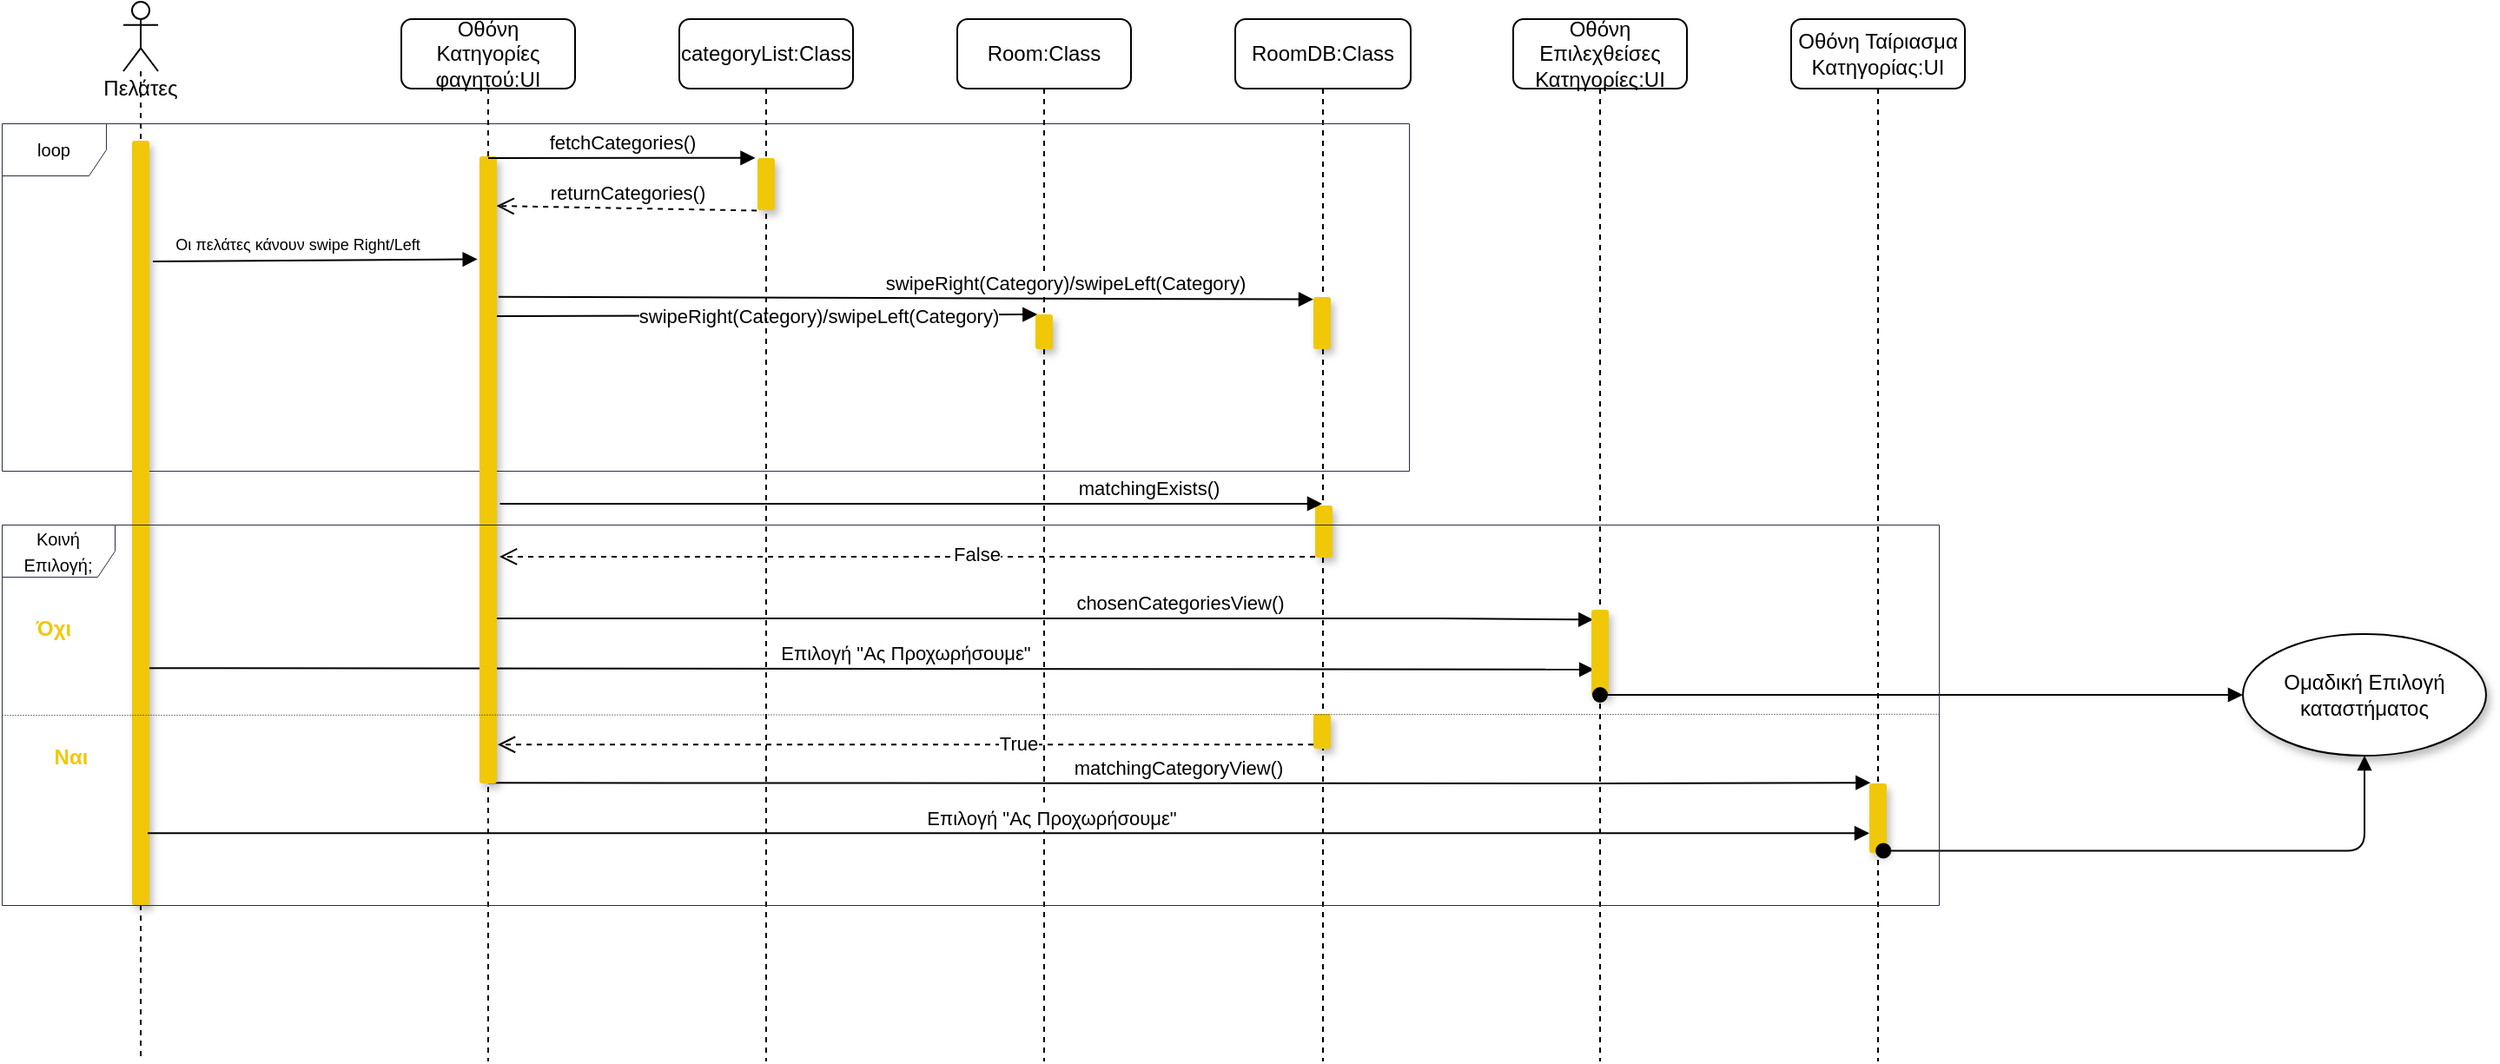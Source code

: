 <mxfile version="18.0.6" type="device"><diagram id="85n9MCKLyWOkD1KBOj8W" name="Page-1"><mxGraphModel dx="1026" dy="625" grid="1" gridSize="10" guides="1" tooltips="1" connect="1" arrows="1" fold="1" page="1" pageScale="1" pageWidth="850" pageHeight="1100" math="0" shadow="0"><root><mxCell id="0"/><mxCell id="1" parent="0"/><mxCell id="Uk8tp1k5X_rzeoAR5KRW-8" value="RoomDB:Class" style="shape=umlLifeline;perimeter=lifelinePerimeter;whiteSpace=wrap;html=1;container=1;collapsible=0;recursiveResize=0;outlineConnect=0;rounded=1;shadow=0;fillColor=#FFFFFF;" parent="1" vertex="1"><mxGeometry x="790" y="80" width="101" height="600" as="geometry"/></mxCell><mxCell id="Uk8tp1k5X_rzeoAR5KRW-9" value="" style="html=1;points=[];perimeter=orthogonalPerimeter;rounded=1;shadow=1;fillColor=#F0C808;strokeColor=none;" parent="Uk8tp1k5X_rzeoAR5KRW-8" vertex="1"><mxGeometry x="45" y="160" width="10" height="30" as="geometry"/></mxCell><mxCell id="FBwJq-b1y26BycoNxcVY-2" value="" style="html=1;points=[];perimeter=orthogonalPerimeter;rounded=1;shadow=1;fillColor=#F0C808;strokeColor=none;" parent="Uk8tp1k5X_rzeoAR5KRW-8" vertex="1"><mxGeometry x="46" y="280" width="10" height="30" as="geometry"/></mxCell><mxCell id="FBwJq-b1y26BycoNxcVY-3" value="" style="html=1;points=[];perimeter=orthogonalPerimeter;rounded=1;shadow=1;fillColor=#F0C808;strokeColor=none;" parent="Uk8tp1k5X_rzeoAR5KRW-8" vertex="1"><mxGeometry x="45" y="400" width="10" height="20" as="geometry"/></mxCell><mxCell id="Uk8tp1k5X_rzeoAR5KRW-26" value="loop" style="shape=umlFrame;whiteSpace=wrap;html=1;rounded=0;shadow=0;fontSize=10;strokeColor=#2B2D42;strokeWidth=0.5;fillColor=#FFFFFF;" parent="Uk8tp1k5X_rzeoAR5KRW-8" vertex="1"><mxGeometry x="-710" y="60" width="810" height="200" as="geometry"/></mxCell><mxCell id="Uk8tp1k5X_rzeoAR5KRW-21" value="matchingCategoryView()" style="html=1;verticalAlign=bottom;endArrow=block;rounded=0;exitX=0.5;exitY=0.999;exitDx=0;exitDy=0;exitPerimeter=0;entryX=0.07;entryY=-0.01;entryDx=0;entryDy=0;entryPerimeter=0;" parent="1" source="XRrD7QAyap270jk9nW-0-9" target="XRrD7QAyap270jk9nW-0-28" edge="1"><mxGeometry x="-0.001" width="80" relative="1" as="geometry"><mxPoint x="450" y="520.0" as="sourcePoint"/><mxPoint x="1150" y="520" as="targetPoint"/><Array as="points"><mxPoint x="995" y="520"/></Array><mxPoint as="offset"/></mxGeometry></mxCell><mxCell id="XRrD7QAyap270jk9nW-0-30" value="&lt;font style=&quot;font-size: 11px;&quot;&gt;&amp;nbsp;Επιλογή &quot;Ας Προχωρήσουμε&quot;&amp;nbsp;&lt;/font&gt;" style="html=1;verticalAlign=bottom;endArrow=block;rounded=0;entryX=0.157;entryY=0.688;entryDx=0;entryDy=0;entryPerimeter=0;exitX=0.9;exitY=0.69;exitDx=0;exitDy=0;exitPerimeter=0;" parent="1" source="XRrD7QAyap270jk9nW-0-14" target="XRrD7QAyap270jk9nW-0-23" edge="1"><mxGeometry x="0.049" width="80" relative="1" as="geometry"><mxPoint x="170" y="454" as="sourcePoint"/><mxPoint x="628" y="520.0" as="targetPoint"/><mxPoint as="offset"/></mxGeometry></mxCell><mxCell id="XRrD7QAyap270jk9nW-0-24" value="chosenCategoriesView()" style="html=1;verticalAlign=bottom;endArrow=block;rounded=0;entryX=0.113;entryY=0.114;entryDx=0;entryDy=0;entryPerimeter=0;" parent="1" source="XRrD7QAyap270jk9nW-0-9" target="XRrD7QAyap270jk9nW-0-23" edge="1"><mxGeometry x="0.245" width="80" relative="1" as="geometry"><mxPoint x="700" y="380" as="sourcePoint"/><mxPoint x="965" y="380.04" as="targetPoint"/><Array as="points"><mxPoint x="910" y="425"/></Array><mxPoint as="offset"/></mxGeometry></mxCell><mxCell id="XRrD7QAyap270jk9nW-0-18" value="swipeRight(Category)/swipeLeft(Category)" style="html=1;verticalAlign=bottom;endArrow=block;rounded=0;entryX=0.118;entryY=0.001;entryDx=0;entryDy=0;entryPerimeter=0;exitX=0.95;exitY=0.255;exitDx=0;exitDy=0;exitPerimeter=0;" parent="1" source="XRrD7QAyap270jk9nW-0-9" target="XRrD7QAyap270jk9nW-0-17" edge="1"><mxGeometry x="0.19" y="-10" width="80" relative="1" as="geometry"><mxPoint x="360" y="261" as="sourcePoint"/><mxPoint x="670" y="279" as="targetPoint"/><mxPoint as="offset"/></mxGeometry></mxCell><mxCell id="XRrD7QAyap270jk9nW-0-15" value="&lt;font style=&quot;font-size: 9px;&quot;&gt;Οι πελάτες κάνουν swipe Right/Left&lt;/font&gt;" style="html=1;verticalAlign=bottom;endArrow=block;rounded=0;exitX=1.2;exitY=0.158;exitDx=0;exitDy=0;exitPerimeter=0;entryX=-0.114;entryY=0.164;entryDx=0;entryDy=0;entryPerimeter=0;" parent="1" source="XRrD7QAyap270jk9nW-0-14" target="XRrD7QAyap270jk9nW-0-9" edge="1"><mxGeometry x="-0.104" y="1" width="80" relative="1" as="geometry"><mxPoint x="170" y="230" as="sourcePoint"/><mxPoint x="291.28" y="230" as="targetPoint"/><mxPoint as="offset"/></mxGeometry></mxCell><mxCell id="XRrD7QAyap270jk9nW-0-4" value="Οθόνη Κατηγορίες φαγητού:UI" style="shape=umlLifeline;perimeter=lifelinePerimeter;whiteSpace=wrap;html=1;container=1;collapsible=0;recursiveResize=0;outlineConnect=0;rounded=1;shadow=0;fillColor=#FFFFFF;" parent="1" vertex="1"><mxGeometry x="310" y="80" width="100" height="600" as="geometry"/></mxCell><mxCell id="XRrD7QAyap270jk9nW-0-9" value="" style="html=1;points=[];perimeter=orthogonalPerimeter;rounded=1;shadow=1;fillColor=#F0C808;strokeColor=none;" parent="XRrD7QAyap270jk9nW-0-4" vertex="1"><mxGeometry x="45" y="79" width="10" height="361" as="geometry"/></mxCell><mxCell id="XRrD7QAyap270jk9nW-0-5" value="categoryList:Class" style="shape=umlLifeline;perimeter=lifelinePerimeter;whiteSpace=wrap;html=1;container=1;collapsible=0;recursiveResize=0;outlineConnect=0;rounded=1;shadow=0;fillColor=#FFFFFF;" parent="1" vertex="1"><mxGeometry x="470" y="80" width="100" height="600" as="geometry"/></mxCell><mxCell id="XRrD7QAyap270jk9nW-0-11" value="" style="html=1;points=[];perimeter=orthogonalPerimeter;rounded=1;shadow=1;fillColor=#F0C808;strokeColor=none;" parent="XRrD7QAyap270jk9nW-0-5" vertex="1"><mxGeometry x="45" y="80" width="10" height="30" as="geometry"/></mxCell><mxCell id="XRrD7QAyap270jk9nW-0-6" value="Room:Class" style="shape=umlLifeline;perimeter=lifelinePerimeter;whiteSpace=wrap;html=1;container=1;collapsible=0;recursiveResize=0;outlineConnect=0;rounded=1;shadow=0;fillColor=#FFFFFF;" parent="1" vertex="1"><mxGeometry x="630" y="80" width="100" height="600" as="geometry"/></mxCell><mxCell id="XRrD7QAyap270jk9nW-0-17" value="" style="html=1;points=[];perimeter=orthogonalPerimeter;rounded=1;shadow=1;fillColor=#F0C808;strokeColor=none;" parent="XRrD7QAyap270jk9nW-0-6" vertex="1"><mxGeometry x="45" y="170" width="10" height="20" as="geometry"/></mxCell><mxCell id="XRrD7QAyap270jk9nW-0-8" value="Οθόνη Επιλεχθείσες Κατηγορίες:UI" style="shape=umlLifeline;perimeter=lifelinePerimeter;whiteSpace=wrap;html=1;container=1;collapsible=0;recursiveResize=0;outlineConnect=0;rounded=1;shadow=0;fillColor=#FFFFFF;" parent="1" vertex="1"><mxGeometry x="950" y="80" width="100" height="600" as="geometry"/></mxCell><mxCell id="XRrD7QAyap270jk9nW-0-23" value="" style="html=1;points=[];perimeter=orthogonalPerimeter;rounded=1;shadow=1;fillColor=#F0C808;strokeColor=none;" parent="XRrD7QAyap270jk9nW-0-8" vertex="1"><mxGeometry x="45" y="340" width="10" height="50" as="geometry"/></mxCell><mxCell id="XRrD7QAyap270jk9nW-0-10" value="fetchCategories()" style="html=1;verticalAlign=bottom;endArrow=block;rounded=0;entryX=-0.125;entryY=-0.004;entryDx=0;entryDy=0;entryPerimeter=0;" parent="1" target="XRrD7QAyap270jk9nW-0-11" edge="1"><mxGeometry width="80" relative="1" as="geometry"><mxPoint x="360" y="160" as="sourcePoint"/><mxPoint x="530" y="160" as="targetPoint"/><mxPoint as="offset"/><Array as="points"/></mxGeometry></mxCell><mxCell id="XRrD7QAyap270jk9nW-0-12" value="returnCategories()" style="html=1;verticalAlign=bottom;endArrow=open;dashed=1;endSize=8;rounded=0;entryX=0.983;entryY=0.079;entryDx=0;entryDy=0;entryPerimeter=0;exitX=-0.042;exitY=1.008;exitDx=0;exitDy=0;exitPerimeter=0;" parent="1" source="XRrD7QAyap270jk9nW-0-11" target="XRrD7QAyap270jk9nW-0-9" edge="1"><mxGeometry relative="1" as="geometry"><mxPoint x="510" y="182" as="sourcePoint"/><mxPoint x="380" y="180" as="targetPoint"/><Array as="points"/></mxGeometry></mxCell><mxCell id="XRrD7QAyap270jk9nW-0-13" value="Πελάτες" style="shape=umlLifeline;participant=umlActor;perimeter=lifelinePerimeter;whiteSpace=wrap;html=1;container=1;collapsible=0;recursiveResize=0;verticalAlign=top;spacingTop=36;outlineConnect=0;" parent="1" vertex="1"><mxGeometry x="150" y="70" width="20" height="610" as="geometry"/></mxCell><mxCell id="XRrD7QAyap270jk9nW-0-14" value="" style="html=1;points=[];perimeter=orthogonalPerimeter;strokeColor=none;fillColor=#F0C808;shadow=1;rounded=1;" parent="XRrD7QAyap270jk9nW-0-13" vertex="1"><mxGeometry x="5" y="80" width="10" height="440" as="geometry"/></mxCell><mxCell id="XRrD7QAyap270jk9nW-0-27" value="Οθόνη Ταίριασμα Κατηγορίας:UI" style="shape=umlLifeline;perimeter=lifelinePerimeter;whiteSpace=wrap;html=1;container=1;collapsible=0;recursiveResize=0;outlineConnect=0;rounded=1;shadow=0;fillColor=#FFFFFF;" parent="1" vertex="1"><mxGeometry x="1110" y="80" width="100" height="600" as="geometry"/></mxCell><mxCell id="XRrD7QAyap270jk9nW-0-28" value="" style="html=1;points=[];perimeter=orthogonalPerimeter;rounded=1;shadow=1;fillColor=#F0C808;strokeColor=none;" parent="XRrD7QAyap270jk9nW-0-27" vertex="1"><mxGeometry x="45" y="440" width="10" height="40" as="geometry"/></mxCell><mxCell id="XRrD7QAyap270jk9nW-0-32" value="" style="html=1;verticalAlign=bottom;startArrow=oval;startFill=1;endArrow=block;startSize=8;rounded=0;entryX=0;entryY=0.5;entryDx=0;entryDy=0;" parent="1" target="FBwJq-b1y26BycoNxcVY-4" edge="1"><mxGeometry width="60" relative="1" as="geometry"><mxPoint x="1000" y="469" as="sourcePoint"/><mxPoint x="1370" y="465" as="targetPoint"/><Array as="points"/></mxGeometry></mxCell><mxCell id="Uk8tp1k5X_rzeoAR5KRW-1" value="&lt;font style=&quot;font-size: 11px;&quot;&gt;swipeRight(Category)/swipeLeft(Category)&lt;/font&gt;" style="html=1;verticalAlign=bottom;endArrow=block;rounded=0;exitX=1.093;exitY=0.224;exitDx=0;exitDy=0;exitPerimeter=0;entryX=0;entryY=0.044;entryDx=0;entryDy=0;entryPerimeter=0;" parent="1" source="XRrD7QAyap270jk9nW-0-9" target="Uk8tp1k5X_rzeoAR5KRW-9" edge="1"><mxGeometry x="0.393" width="80" relative="1" as="geometry"><mxPoint x="370" y="240" as="sourcePoint"/><mxPoint x="554.59" y="230.002" as="targetPoint"/><mxPoint as="offset"/></mxGeometry></mxCell><mxCell id="Uk8tp1k5X_rzeoAR5KRW-15" value="" style="html=1;verticalAlign=bottom;endArrow=open;dashed=1;endSize=8;rounded=0;entryX=1.15;entryY=0.619;entryDx=0;entryDy=0;entryPerimeter=0;" parent="1" edge="1"><mxGeometry relative="1" as="geometry"><mxPoint x="836" y="389.459" as="sourcePoint"/><mxPoint x="366.5" y="389.459" as="targetPoint"/><Array as="points"/></mxGeometry></mxCell><mxCell id="Uk8tp1k5X_rzeoAR5KRW-16" value="False" style="edgeLabel;html=1;align=center;verticalAlign=middle;resizable=0;points=[];fontSize=11;" parent="Uk8tp1k5X_rzeoAR5KRW-15" vertex="1" connectable="0"><mxGeometry x="-0.179" y="-1" relative="1" as="geometry"><mxPoint x="-3" y="-1" as="offset"/></mxGeometry></mxCell><mxCell id="Uk8tp1k5X_rzeoAR5KRW-14" value="matchingExists()" style="html=1;verticalAlign=bottom;endArrow=block;rounded=0;exitX=1.176;exitY=0.554;exitDx=0;exitDy=0;exitPerimeter=0;" parent="1" source="XRrD7QAyap270jk9nW-0-9" target="Uk8tp1k5X_rzeoAR5KRW-8" edge="1"><mxGeometry x="0.577" width="80" relative="1" as="geometry"><mxPoint x="365.43" y="350.472" as="sourcePoint"/><mxPoint x="670" y="370" as="targetPoint"/><mxPoint as="offset"/></mxGeometry></mxCell><mxCell id="Uk8tp1k5X_rzeoAR5KRW-20" value="" style="endArrow=none;html=1;rounded=0;fontSize=10;strokeWidth=0.5;entryX=1.001;entryY=0.447;entryDx=0;entryDy=0;entryPerimeter=0;exitX=0;exitY=0.5;exitDx=0;exitDy=0;exitPerimeter=0;dashed=1;dashPattern=1 2;" parent="1" source="XRrD7QAyap270jk9nW-0-33" edge="1"><mxGeometry width="50" height="50" relative="1" as="geometry"><mxPoint x="285.91" y="479.108" as="sourcePoint"/><mxPoint x="1195.91" y="479.879" as="targetPoint"/></mxGeometry></mxCell><mxCell id="Uk8tp1k5X_rzeoAR5KRW-22" value="&lt;font style=&quot;font-size: 11px;&quot;&gt;&amp;nbsp;Επιλογή &quot;Ας Προχωρήσουμε&quot;&amp;nbsp;&lt;/font&gt;" style="html=1;verticalAlign=bottom;endArrow=block;rounded=0;exitX=0.9;exitY=0.906;exitDx=0;exitDy=0;exitPerimeter=0;" parent="1" source="XRrD7QAyap270jk9nW-0-14" target="XRrD7QAyap270jk9nW-0-28" edge="1"><mxGeometry x="0.049" width="80" relative="1" as="geometry"><mxPoint x="170" y="550" as="sourcePoint"/><mxPoint x="1089.83" y="550" as="targetPoint"/><mxPoint as="offset"/></mxGeometry></mxCell><mxCell id="Uk8tp1k5X_rzeoAR5KRW-23" value="" style="html=1;verticalAlign=bottom;startArrow=oval;startFill=1;endArrow=block;startSize=8;rounded=1;exitX=0.809;exitY=0.968;exitDx=0;exitDy=0;exitPerimeter=0;edgeStyle=orthogonalEdgeStyle;entryX=0.5;entryY=1;entryDx=0;entryDy=0;" parent="1" source="XRrD7QAyap270jk9nW-0-28" target="FBwJq-b1y26BycoNxcVY-4" edge="1"><mxGeometry width="60" relative="1" as="geometry"><mxPoint x="1010" y="480.0" as="sourcePoint"/><mxPoint x="1390" y="500" as="targetPoint"/></mxGeometry></mxCell><mxCell id="Uk8tp1k5X_rzeoAR5KRW-24" value="&lt;b&gt;&lt;font style=&quot;font-size: 12px;&quot; color=&quot;#f0c808&quot;&gt;Όχι&lt;/font&gt;&lt;/b&gt;" style="text;html=1;strokeColor=none;fillColor=none;align=center;verticalAlign=middle;whiteSpace=wrap;rounded=0;shadow=0;fontSize=10;" parent="1" vertex="1"><mxGeometry x="80" y="416" width="60" height="30" as="geometry"/></mxCell><mxCell id="Uk8tp1k5X_rzeoAR5KRW-25" value="&lt;b&gt;&lt;font style=&quot;font-size: 12px;&quot; color=&quot;#f0c808&quot;&gt;Ναι&lt;/font&gt;&lt;/b&gt;" style="text;html=1;strokeColor=none;fillColor=none;align=center;verticalAlign=middle;whiteSpace=wrap;rounded=0;shadow=0;fontSize=10;" parent="1" vertex="1"><mxGeometry x="90" y="490" width="60" height="30" as="geometry"/></mxCell><mxCell id="Uk8tp1k5X_rzeoAR5KRW-28" value="" style="html=1;verticalAlign=bottom;endArrow=open;dashed=1;endSize=8;rounded=0;entryX=1.05;entryY=0.938;entryDx=0;entryDy=0;entryPerimeter=0;" parent="1" source="FBwJq-b1y26BycoNxcVY-3" target="XRrD7QAyap270jk9nW-0-9" edge="1"><mxGeometry relative="1" as="geometry"><mxPoint x="685" y="504.412" as="sourcePoint"/><mxPoint x="375.75" y="504.412" as="targetPoint"/><Array as="points"/></mxGeometry></mxCell><mxCell id="Uk8tp1k5X_rzeoAR5KRW-29" value="True" style="edgeLabel;html=1;align=center;verticalAlign=middle;resizable=0;points=[];fontSize=11;" parent="Uk8tp1k5X_rzeoAR5KRW-28" vertex="1" connectable="0"><mxGeometry x="-0.179" y="-1" relative="1" as="geometry"><mxPoint x="22" as="offset"/></mxGeometry></mxCell><mxCell id="FBwJq-b1y26BycoNxcVY-4" value="Ομαδική Επιλογή καταστήματος" style="ellipse;whiteSpace=wrap;html=1;shadow=1;" parent="1" vertex="1"><mxGeometry x="1370" y="434" width="140" height="70" as="geometry"/></mxCell><mxCell id="XRrD7QAyap270jk9nW-0-33" value="&lt;font style=&quot;font-size: 10px;&quot;&gt;Κοινή Επιλογή;&lt;/font&gt;" style="shape=umlFrame;whiteSpace=wrap;html=1;rounded=1;shadow=0;sketch=0;fillColor=#FFFFFF;strokeWidth=0.5;strokeColor=#2B2D42;width=65;height=30;" parent="1" vertex="1"><mxGeometry x="80" y="371" width="1115" height="219" as="geometry"/></mxCell></root></mxGraphModel></diagram></mxfile>
